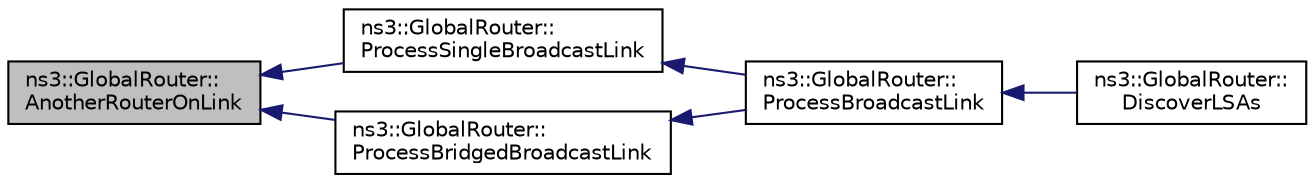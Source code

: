 digraph "ns3::GlobalRouter::AnotherRouterOnLink"
{
  edge [fontname="Helvetica",fontsize="10",labelfontname="Helvetica",labelfontsize="10"];
  node [fontname="Helvetica",fontsize="10",shape=record];
  rankdir="LR";
  Node1 [label="ns3::GlobalRouter::\lAnotherRouterOnLink",height=0.2,width=0.4,color="black", fillcolor="grey75", style="filled", fontcolor="black"];
  Node1 -> Node2 [dir="back",color="midnightblue",fontsize="10",style="solid"];
  Node2 [label="ns3::GlobalRouter::\lProcessSingleBroadcastLink",height=0.2,width=0.4,color="black", fillcolor="white", style="filled",URL="$df/d40/classns3_1_1GlobalRouter.html#a16b0eecb167b84a7160c8903839a826f",tooltip="Process a single broadcast link. "];
  Node2 -> Node3 [dir="back",color="midnightblue",fontsize="10",style="solid"];
  Node3 [label="ns3::GlobalRouter::\lProcessBroadcastLink",height=0.2,width=0.4,color="black", fillcolor="white", style="filled",URL="$df/d40/classns3_1_1GlobalRouter.html#af981be58153ef32690b434072cd3205b",tooltip="Process a generic broadcast link. "];
  Node3 -> Node4 [dir="back",color="midnightblue",fontsize="10",style="solid"];
  Node4 [label="ns3::GlobalRouter::\lDiscoverLSAs",height=0.2,width=0.4,color="black", fillcolor="white", style="filled",URL="$df/d40/classns3_1_1GlobalRouter.html#a44e135879879a27cd8d2566b5e9761cf",tooltip="Walk the connected channels, discover the adjacent routers and build the associated number of Global ..."];
  Node1 -> Node5 [dir="back",color="midnightblue",fontsize="10",style="solid"];
  Node5 [label="ns3::GlobalRouter::\lProcessBridgedBroadcastLink",height=0.2,width=0.4,color="black", fillcolor="white", style="filled",URL="$df/d40/classns3_1_1GlobalRouter.html#a7368716600989ea7d4bec67fa4f86e4c",tooltip="Process a bridged broadcast link. "];
  Node5 -> Node3 [dir="back",color="midnightblue",fontsize="10",style="solid"];
}
